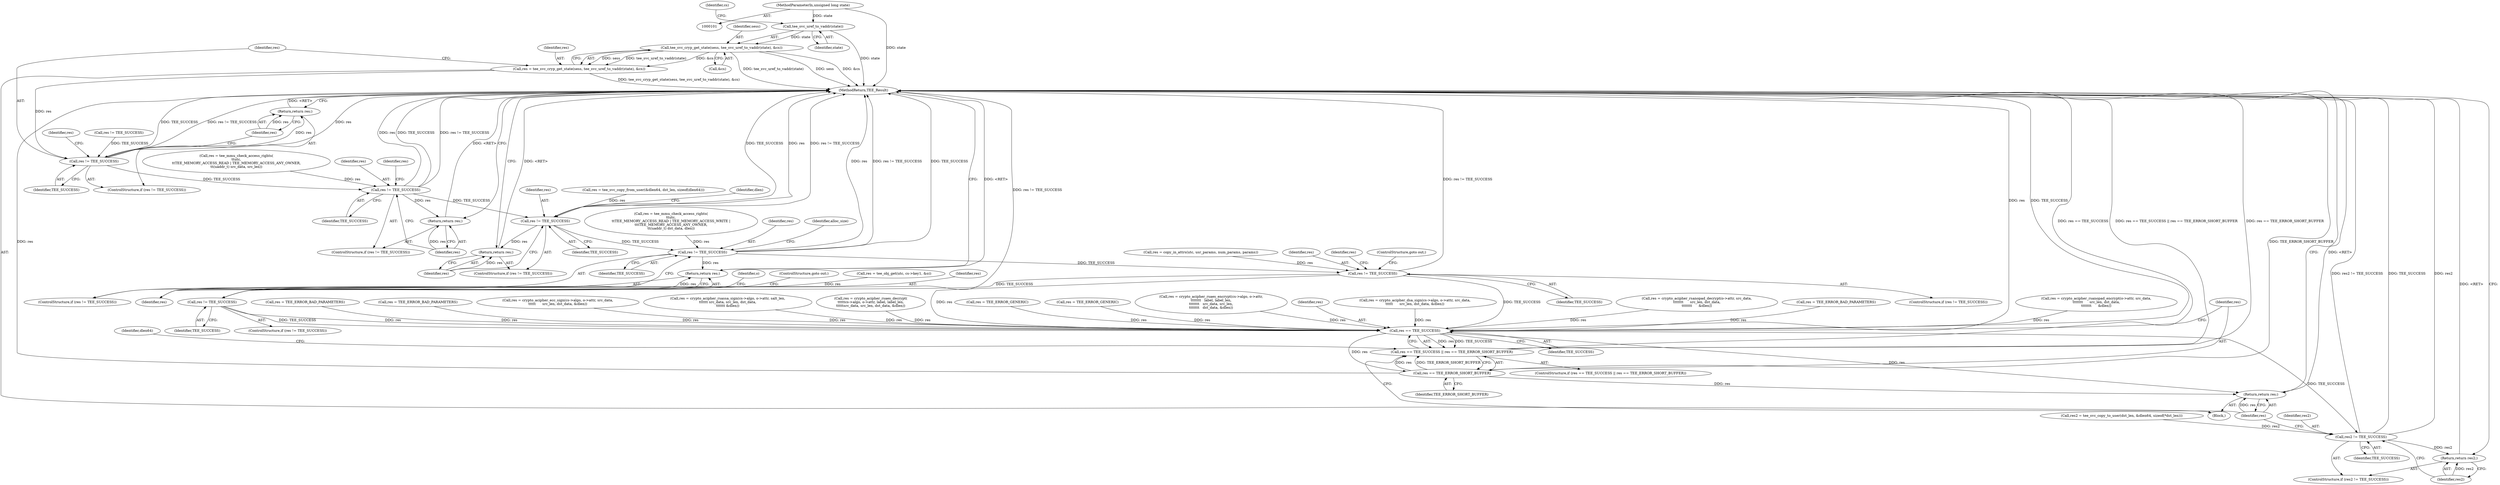 digraph "0_optee_os_70697bf3c5dc3d201341b01a1a8e5bc6d2fb48f8@pointer" {
"1000150" [label="(Call,tee_svc_cryp_get_state(sess, tee_svc_uref_to_vaddr(state), &cs))"];
"1000152" [label="(Call,tee_svc_uref_to_vaddr(state))"];
"1000102" [label="(MethodParameterIn,unsigned long state)"];
"1000148" [label="(Call,res = tee_svc_cryp_get_state(sess, tee_svc_uref_to_vaddr(state), &cs))"];
"1000157" [label="(Call,res != TEE_SUCCESS)"];
"1000160" [label="(Return,return res;)"];
"1000174" [label="(Call,res != TEE_SUCCESS)"];
"1000177" [label="(Return,return res;)"];
"1000188" [label="(Call,res != TEE_SUCCESS)"];
"1000191" [label="(Return,return res;)"];
"1000210" [label="(Call,res != TEE_SUCCESS)"];
"1000213" [label="(Return,return res;)"];
"1000245" [label="(Call,res != TEE_SUCCESS)"];
"1000259" [label="(Call,res != TEE_SUCCESS)"];
"1000521" [label="(Call,res == TEE_SUCCESS)"];
"1000520" [label="(Call,res == TEE_SUCCESS || res == TEE_ERROR_SHORT_BUFFER)"];
"1000524" [label="(Call,res == TEE_ERROR_SHORT_BUFFER)"];
"1000547" [label="(Return,return res;)"];
"1000542" [label="(Call,res2 != TEE_SUCCESS)"];
"1000545" [label="(Return,return res2;)"];
"1000512" [label="(Call,res = TEE_ERROR_BAD_PARAMETERS)"];
"1000173" [label="(ControlStructure,if (res != TEE_SUCCESS))"];
"1000179" [label="(Call,res = tee_svc_copy_from_user(&dlen64, dst_len, sizeof(dlen64)))"];
"1000213" [label="(Return,return res;)"];
"1000159" [label="(Identifier,TEE_SUCCESS)"];
"1000137" [label="(Call,res != TEE_SUCCESS)"];
"1000532" [label="(Call,res2 = tee_svc_copy_to_user(dst_len, &dlen64, sizeof(*dst_len)))"];
"1000191" [label="(Return,return res;)"];
"1000150" [label="(Call,tee_svc_cryp_get_state(sess, tee_svc_uref_to_vaddr(state), &cs))"];
"1000496" [label="(Call,res = crypto_acipher_ecc_sign(cs->algo, o->attr, src_data,\n\t\t\t\t\t      src_len, dst_data, &dlen))"];
"1000156" [label="(ControlStructure,if (res != TEE_SUCCESS))"];
"1000162" [label="(Call,res = tee_mmu_check_access_rights(\n\t\tutc,\n\t\tTEE_MEMORY_ACCESS_READ | TEE_MEMORY_ACCESS_ANY_OWNER,\n\t\t(uaddr_t) src_data, src_len))"];
"1000457" [label="(Call,res = crypto_acipher_rsassa_sign(cs->algo, o->attr, salt_len,\n\t\t\t\t\t\t src_data, src_len, dst_data,\n\t\t\t\t\t\t &dlen))"];
"1000187" [label="(ControlStructure,if (res != TEE_SUCCESS))"];
"1000244" [label="(ControlStructure,if (res != TEE_SUCCESS))"];
"1000196" [label="(Call,res = tee_mmu_check_access_rights(\n\t\tutc,\n\t\tTEE_MEMORY_ACCESS_READ | TEE_MEMORY_ACCESS_WRITE |\n\t\t\tTEE_MEMORY_ACCESS_ANY_OWNER,\n\t\t(uaddr_t) dst_data, dlen))"];
"1000212" [label="(Identifier,TEE_SUCCESS)"];
"1000157" [label="(Call,res != TEE_SUCCESS)"];
"1000547" [label="(Return,return res;)"];
"1000406" [label="(Call,res = crypto_acipher_rsaes_decrypt(\n\t\t\t\t\tcs->algo, o->attr, label, label_len,\n\t\t\t\t\tsrc_data, src_len, dst_data, &dlen))"];
"1000211" [label="(Identifier,res)"];
"1000178" [label="(Identifier,res)"];
"1000268" [label="(Identifier,o)"];
"1000546" [label="(Identifier,res2)"];
"1000523" [label="(Identifier,TEE_SUCCESS)"];
"1000274" [label="(Call,res = TEE_ERROR_GENERIC)"];
"1000548" [label="(Identifier,res)"];
"1000323" [label="(Call,res = TEE_ERROR_GENERIC)"];
"1000175" [label="(Identifier,res)"];
"1000210" [label="(Call,res != TEE_SUCCESS)"];
"1000194" [label="(Identifier,dlen)"];
"1000163" [label="(Identifier,res)"];
"1000190" [label="(Identifier,TEE_SUCCESS)"];
"1000524" [label="(Call,res == TEE_ERROR_SHORT_BUFFER)"];
"1000217" [label="(Identifier,alloc_size)"];
"1000247" [label="(Identifier,TEE_SUCCESS)"];
"1000520" [label="(Call,res == TEE_SUCCESS || res == TEE_ERROR_SHORT_BUFFER)"];
"1000259" [label="(Call,res != TEE_SUCCESS)"];
"1000250" [label="(Identifier,res)"];
"1000525" [label="(Identifier,res)"];
"1000192" [label="(Identifier,res)"];
"1000382" [label="(Call,res = crypto_acipher_rsaes_encrypt(cs->algo, o->attr,\n\t\t\t\t\t\t\t   label, label_len,\n\t\t\t\t\t\t\t   src_data, src_len,\n\t\t\t\t\t\t\t   dst_data, &dlen))"];
"1000248" [label="(ControlStructure,goto out;)"];
"1000148" [label="(Call,res = tee_svc_cryp_get_state(sess, tee_svc_uref_to_vaddr(state), &cs))"];
"1000541" [label="(ControlStructure,if (res2 != TEE_SUCCESS))"];
"1000261" [label="(Identifier,TEE_SUCCESS)"];
"1000522" [label="(Identifier,res)"];
"1000151" [label="(Identifier,sess)"];
"1000237" [label="(Call,res = copy_in_attrs(utc, usr_params, num_params, params))"];
"1000102" [label="(MethodParameterIn,unsigned long state)"];
"1000189" [label="(Identifier,res)"];
"1000262" [label="(ControlStructure,goto out;)"];
"1000476" [label="(Call,res = crypto_acipher_dsa_sign(cs->algo, o->attr, src_data,\n\t\t\t\t\t      src_len, dst_data, &dlen))"];
"1000544" [label="(Identifier,TEE_SUCCESS)"];
"1000209" [label="(ControlStructure,if (res != TEE_SUCCESS))"];
"1000521" [label="(Call,res == TEE_SUCCESS)"];
"1000154" [label="(Call,&cs)"];
"1000109" [label="(Block,)"];
"1000543" [label="(Identifier,res2)"];
"1000177" [label="(Return,return res;)"];
"1000246" [label="(Identifier,res)"];
"1000526" [label="(Identifier,TEE_ERROR_SHORT_BUFFER)"];
"1000180" [label="(Identifier,res)"];
"1000161" [label="(Identifier,res)"];
"1000249" [label="(Call,res = tee_obj_get(utc, cs->key1, &o))"];
"1000310" [label="(Call,res = crypto_acipher_rsanopad_decrypt(o->attr, src_data,\n\t\t\t\t\t\t\t      src_len, dst_data,\n\t\t\t\t\t\t\t      &dlen))"];
"1000155" [label="(Identifier,cs)"];
"1000153" [label="(Identifier,state)"];
"1000152" [label="(Call,tee_svc_uref_to_vaddr(state))"];
"1000214" [label="(Identifier,res)"];
"1000174" [label="(Call,res != TEE_SUCCESS)"];
"1000160" [label="(Return,return res;)"];
"1000176" [label="(Identifier,TEE_SUCCESS)"];
"1000447" [label="(Call,res = TEE_ERROR_BAD_PARAMETERS)"];
"1000188" [label="(Call,res != TEE_SUCCESS)"];
"1000549" [label="(MethodReturn,TEE_Result)"];
"1000158" [label="(Identifier,res)"];
"1000530" [label="(Identifier,dlen64)"];
"1000545" [label="(Return,return res2;)"];
"1000519" [label="(ControlStructure,if (res == TEE_SUCCESS || res == TEE_ERROR_SHORT_BUFFER))"];
"1000258" [label="(ControlStructure,if (res != TEE_SUCCESS))"];
"1000149" [label="(Identifier,res)"];
"1000542" [label="(Call,res2 != TEE_SUCCESS)"];
"1000291" [label="(Call,res = crypto_acipher_rsanopad_encrypt(o->attr, src_data,\n\t\t\t\t\t\t\t      src_len, dst_data,\n\t\t\t\t\t\t\t      &dlen))"];
"1000245" [label="(Call,res != TEE_SUCCESS)"];
"1000260" [label="(Identifier,res)"];
"1000424" [label="(Call,res = TEE_ERROR_BAD_PARAMETERS)"];
"1000150" -> "1000148"  [label="AST: "];
"1000150" -> "1000154"  [label="CFG: "];
"1000151" -> "1000150"  [label="AST: "];
"1000152" -> "1000150"  [label="AST: "];
"1000154" -> "1000150"  [label="AST: "];
"1000148" -> "1000150"  [label="CFG: "];
"1000150" -> "1000549"  [label="DDG: sess"];
"1000150" -> "1000549"  [label="DDG: tee_svc_uref_to_vaddr(state)"];
"1000150" -> "1000549"  [label="DDG: &cs"];
"1000150" -> "1000148"  [label="DDG: sess"];
"1000150" -> "1000148"  [label="DDG: tee_svc_uref_to_vaddr(state)"];
"1000150" -> "1000148"  [label="DDG: &cs"];
"1000152" -> "1000150"  [label="DDG: state"];
"1000152" -> "1000153"  [label="CFG: "];
"1000153" -> "1000152"  [label="AST: "];
"1000155" -> "1000152"  [label="CFG: "];
"1000152" -> "1000549"  [label="DDG: state"];
"1000102" -> "1000152"  [label="DDG: state"];
"1000102" -> "1000101"  [label="AST: "];
"1000102" -> "1000549"  [label="DDG: state"];
"1000148" -> "1000109"  [label="AST: "];
"1000149" -> "1000148"  [label="AST: "];
"1000158" -> "1000148"  [label="CFG: "];
"1000148" -> "1000549"  [label="DDG: tee_svc_cryp_get_state(sess, tee_svc_uref_to_vaddr(state), &cs)"];
"1000148" -> "1000157"  [label="DDG: res"];
"1000157" -> "1000156"  [label="AST: "];
"1000157" -> "1000159"  [label="CFG: "];
"1000158" -> "1000157"  [label="AST: "];
"1000159" -> "1000157"  [label="AST: "];
"1000161" -> "1000157"  [label="CFG: "];
"1000163" -> "1000157"  [label="CFG: "];
"1000157" -> "1000549"  [label="DDG: TEE_SUCCESS"];
"1000157" -> "1000549"  [label="DDG: res != TEE_SUCCESS"];
"1000157" -> "1000549"  [label="DDG: res"];
"1000137" -> "1000157"  [label="DDG: TEE_SUCCESS"];
"1000157" -> "1000160"  [label="DDG: res"];
"1000157" -> "1000174"  [label="DDG: TEE_SUCCESS"];
"1000160" -> "1000156"  [label="AST: "];
"1000160" -> "1000161"  [label="CFG: "];
"1000161" -> "1000160"  [label="AST: "];
"1000549" -> "1000160"  [label="CFG: "];
"1000160" -> "1000549"  [label="DDG: <RET>"];
"1000161" -> "1000160"  [label="DDG: res"];
"1000174" -> "1000173"  [label="AST: "];
"1000174" -> "1000176"  [label="CFG: "];
"1000175" -> "1000174"  [label="AST: "];
"1000176" -> "1000174"  [label="AST: "];
"1000178" -> "1000174"  [label="CFG: "];
"1000180" -> "1000174"  [label="CFG: "];
"1000174" -> "1000549"  [label="DDG: TEE_SUCCESS"];
"1000174" -> "1000549"  [label="DDG: res != TEE_SUCCESS"];
"1000174" -> "1000549"  [label="DDG: res"];
"1000162" -> "1000174"  [label="DDG: res"];
"1000174" -> "1000177"  [label="DDG: res"];
"1000174" -> "1000188"  [label="DDG: TEE_SUCCESS"];
"1000177" -> "1000173"  [label="AST: "];
"1000177" -> "1000178"  [label="CFG: "];
"1000178" -> "1000177"  [label="AST: "];
"1000549" -> "1000177"  [label="CFG: "];
"1000177" -> "1000549"  [label="DDG: <RET>"];
"1000178" -> "1000177"  [label="DDG: res"];
"1000188" -> "1000187"  [label="AST: "];
"1000188" -> "1000190"  [label="CFG: "];
"1000189" -> "1000188"  [label="AST: "];
"1000190" -> "1000188"  [label="AST: "];
"1000192" -> "1000188"  [label="CFG: "];
"1000194" -> "1000188"  [label="CFG: "];
"1000188" -> "1000549"  [label="DDG: res != TEE_SUCCESS"];
"1000188" -> "1000549"  [label="DDG: TEE_SUCCESS"];
"1000188" -> "1000549"  [label="DDG: res"];
"1000179" -> "1000188"  [label="DDG: res"];
"1000188" -> "1000191"  [label="DDG: res"];
"1000188" -> "1000210"  [label="DDG: TEE_SUCCESS"];
"1000191" -> "1000187"  [label="AST: "];
"1000191" -> "1000192"  [label="CFG: "];
"1000192" -> "1000191"  [label="AST: "];
"1000549" -> "1000191"  [label="CFG: "];
"1000191" -> "1000549"  [label="DDG: <RET>"];
"1000192" -> "1000191"  [label="DDG: res"];
"1000210" -> "1000209"  [label="AST: "];
"1000210" -> "1000212"  [label="CFG: "];
"1000211" -> "1000210"  [label="AST: "];
"1000212" -> "1000210"  [label="AST: "];
"1000214" -> "1000210"  [label="CFG: "];
"1000217" -> "1000210"  [label="CFG: "];
"1000210" -> "1000549"  [label="DDG: res != TEE_SUCCESS"];
"1000210" -> "1000549"  [label="DDG: TEE_SUCCESS"];
"1000210" -> "1000549"  [label="DDG: res"];
"1000196" -> "1000210"  [label="DDG: res"];
"1000210" -> "1000213"  [label="DDG: res"];
"1000210" -> "1000245"  [label="DDG: TEE_SUCCESS"];
"1000213" -> "1000209"  [label="AST: "];
"1000213" -> "1000214"  [label="CFG: "];
"1000214" -> "1000213"  [label="AST: "];
"1000549" -> "1000213"  [label="CFG: "];
"1000213" -> "1000549"  [label="DDG: <RET>"];
"1000214" -> "1000213"  [label="DDG: res"];
"1000245" -> "1000244"  [label="AST: "];
"1000245" -> "1000247"  [label="CFG: "];
"1000246" -> "1000245"  [label="AST: "];
"1000247" -> "1000245"  [label="AST: "];
"1000248" -> "1000245"  [label="CFG: "];
"1000250" -> "1000245"  [label="CFG: "];
"1000245" -> "1000549"  [label="DDG: res != TEE_SUCCESS"];
"1000237" -> "1000245"  [label="DDG: res"];
"1000245" -> "1000259"  [label="DDG: TEE_SUCCESS"];
"1000245" -> "1000521"  [label="DDG: res"];
"1000245" -> "1000521"  [label="DDG: TEE_SUCCESS"];
"1000259" -> "1000258"  [label="AST: "];
"1000259" -> "1000261"  [label="CFG: "];
"1000260" -> "1000259"  [label="AST: "];
"1000261" -> "1000259"  [label="AST: "];
"1000262" -> "1000259"  [label="CFG: "];
"1000268" -> "1000259"  [label="CFG: "];
"1000259" -> "1000549"  [label="DDG: res != TEE_SUCCESS"];
"1000249" -> "1000259"  [label="DDG: res"];
"1000259" -> "1000521"  [label="DDG: res"];
"1000259" -> "1000521"  [label="DDG: TEE_SUCCESS"];
"1000521" -> "1000520"  [label="AST: "];
"1000521" -> "1000523"  [label="CFG: "];
"1000522" -> "1000521"  [label="AST: "];
"1000523" -> "1000521"  [label="AST: "];
"1000525" -> "1000521"  [label="CFG: "];
"1000520" -> "1000521"  [label="CFG: "];
"1000521" -> "1000549"  [label="DDG: res"];
"1000521" -> "1000549"  [label="DDG: TEE_SUCCESS"];
"1000521" -> "1000520"  [label="DDG: res"];
"1000521" -> "1000520"  [label="DDG: TEE_SUCCESS"];
"1000274" -> "1000521"  [label="DDG: res"];
"1000512" -> "1000521"  [label="DDG: res"];
"1000310" -> "1000521"  [label="DDG: res"];
"1000406" -> "1000521"  [label="DDG: res"];
"1000496" -> "1000521"  [label="DDG: res"];
"1000323" -> "1000521"  [label="DDG: res"];
"1000457" -> "1000521"  [label="DDG: res"];
"1000447" -> "1000521"  [label="DDG: res"];
"1000291" -> "1000521"  [label="DDG: res"];
"1000382" -> "1000521"  [label="DDG: res"];
"1000424" -> "1000521"  [label="DDG: res"];
"1000476" -> "1000521"  [label="DDG: res"];
"1000521" -> "1000524"  [label="DDG: res"];
"1000521" -> "1000542"  [label="DDG: TEE_SUCCESS"];
"1000521" -> "1000547"  [label="DDG: res"];
"1000520" -> "1000519"  [label="AST: "];
"1000520" -> "1000524"  [label="CFG: "];
"1000524" -> "1000520"  [label="AST: "];
"1000530" -> "1000520"  [label="CFG: "];
"1000548" -> "1000520"  [label="CFG: "];
"1000520" -> "1000549"  [label="DDG: res == TEE_SUCCESS || res == TEE_ERROR_SHORT_BUFFER"];
"1000520" -> "1000549"  [label="DDG: res == TEE_ERROR_SHORT_BUFFER"];
"1000520" -> "1000549"  [label="DDG: res == TEE_SUCCESS"];
"1000524" -> "1000520"  [label="DDG: res"];
"1000524" -> "1000520"  [label="DDG: TEE_ERROR_SHORT_BUFFER"];
"1000524" -> "1000526"  [label="CFG: "];
"1000525" -> "1000524"  [label="AST: "];
"1000526" -> "1000524"  [label="AST: "];
"1000524" -> "1000549"  [label="DDG: res"];
"1000524" -> "1000549"  [label="DDG: TEE_ERROR_SHORT_BUFFER"];
"1000524" -> "1000547"  [label="DDG: res"];
"1000547" -> "1000109"  [label="AST: "];
"1000547" -> "1000548"  [label="CFG: "];
"1000548" -> "1000547"  [label="AST: "];
"1000549" -> "1000547"  [label="CFG: "];
"1000547" -> "1000549"  [label="DDG: <RET>"];
"1000548" -> "1000547"  [label="DDG: res"];
"1000542" -> "1000541"  [label="AST: "];
"1000542" -> "1000544"  [label="CFG: "];
"1000543" -> "1000542"  [label="AST: "];
"1000544" -> "1000542"  [label="AST: "];
"1000546" -> "1000542"  [label="CFG: "];
"1000548" -> "1000542"  [label="CFG: "];
"1000542" -> "1000549"  [label="DDG: res2 != TEE_SUCCESS"];
"1000542" -> "1000549"  [label="DDG: res2"];
"1000542" -> "1000549"  [label="DDG: TEE_SUCCESS"];
"1000532" -> "1000542"  [label="DDG: res2"];
"1000542" -> "1000545"  [label="DDG: res2"];
"1000545" -> "1000541"  [label="AST: "];
"1000545" -> "1000546"  [label="CFG: "];
"1000546" -> "1000545"  [label="AST: "];
"1000549" -> "1000545"  [label="CFG: "];
"1000545" -> "1000549"  [label="DDG: <RET>"];
"1000546" -> "1000545"  [label="DDG: res2"];
}

